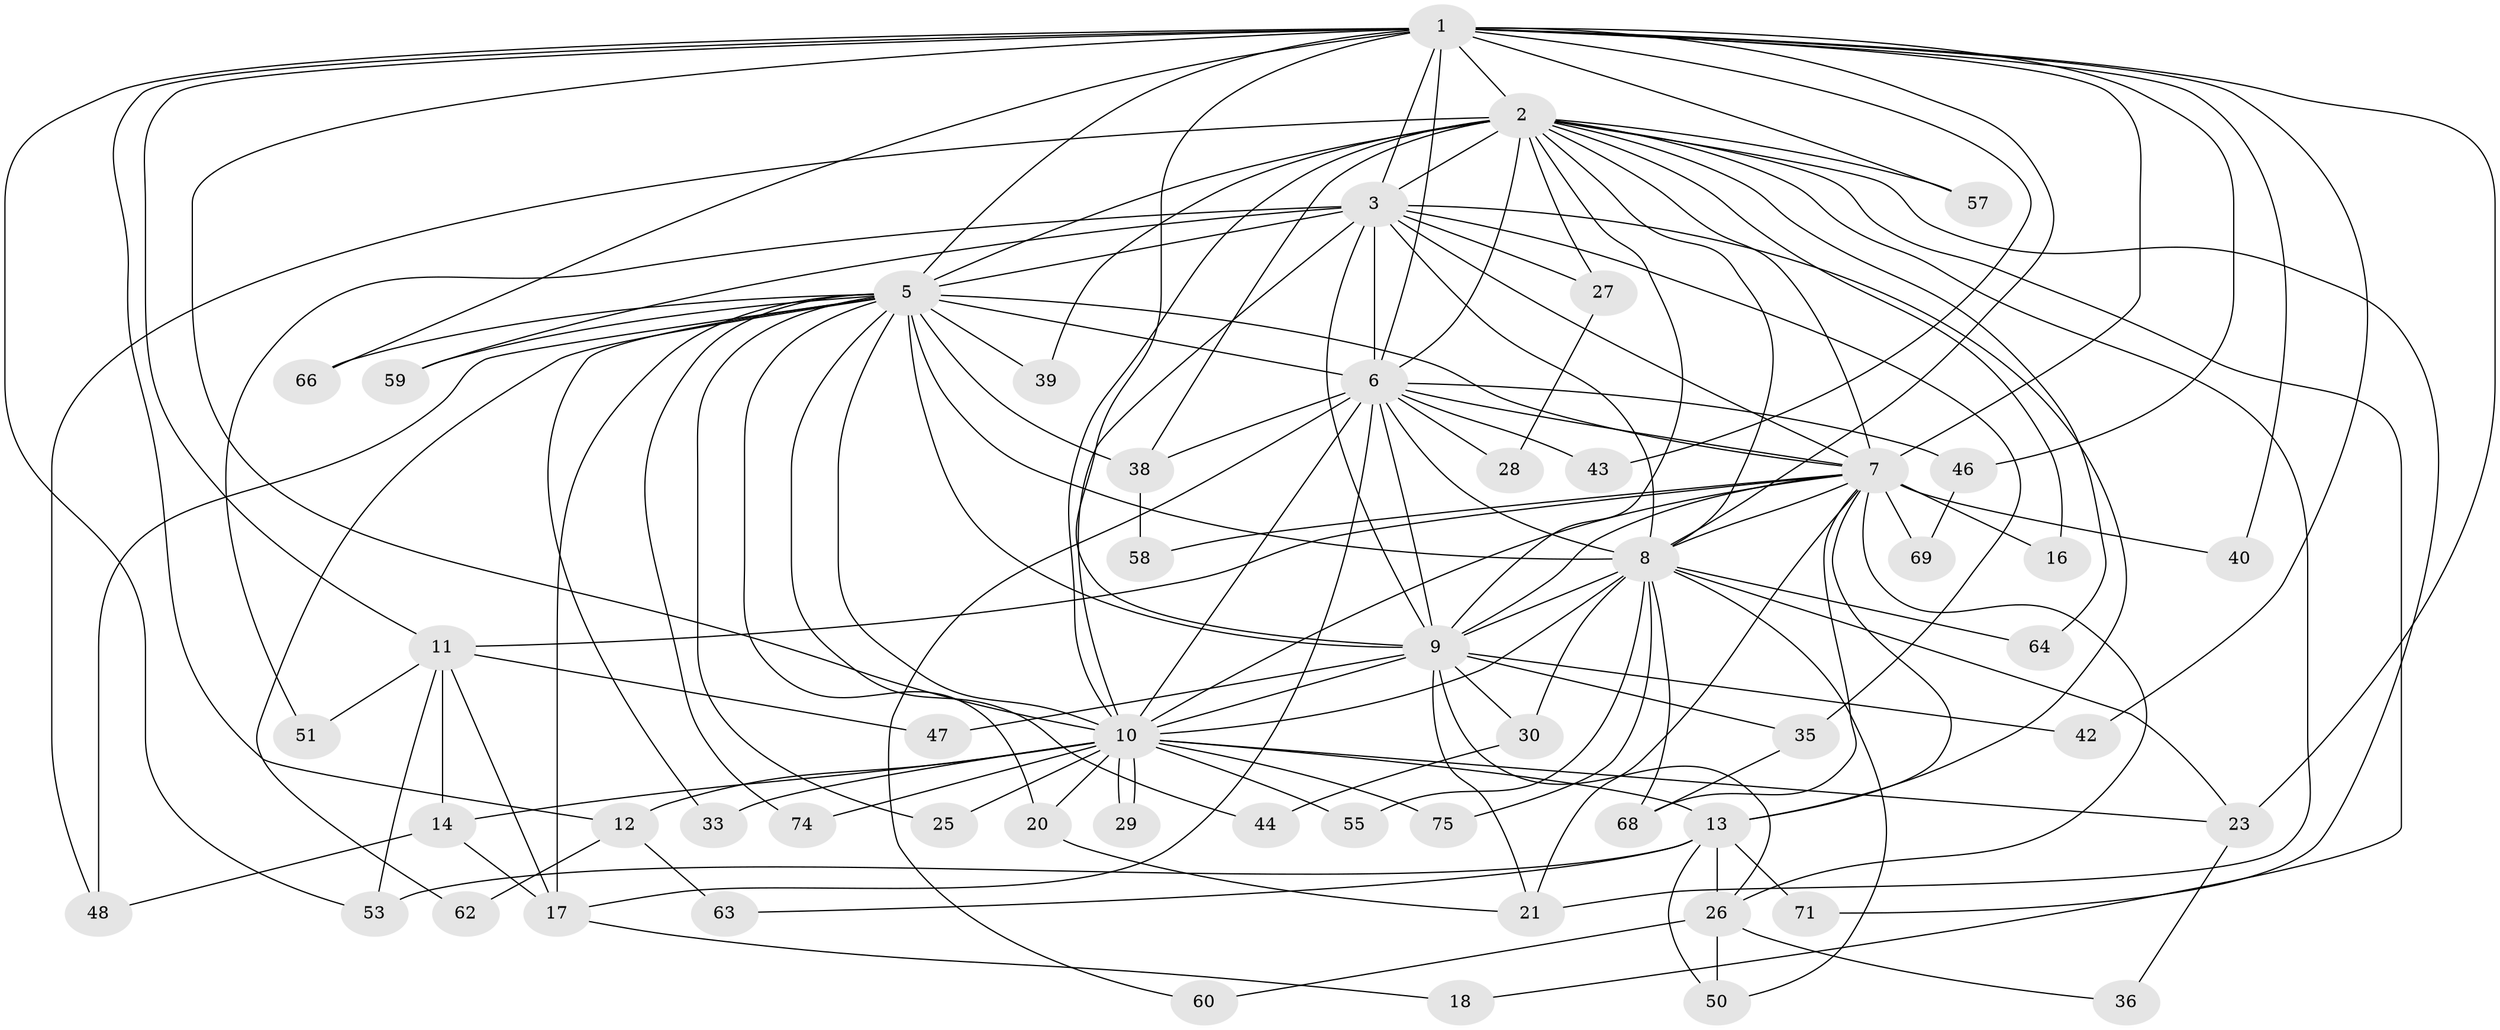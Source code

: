 // Generated by graph-tools (version 1.1) at 2025/51/02/27/25 19:51:41]
// undirected, 54 vertices, 138 edges
graph export_dot {
graph [start="1"]
  node [color=gray90,style=filled];
  1 [super="+4"];
  2 [super="+19"];
  3 [super="+32"];
  5 [super="+73"];
  6 [super="+72"];
  7 [super="+52"];
  8 [super="+31"];
  9 [super="+22"];
  10 [super="+15"];
  11 [super="+37"];
  12 [super="+34"];
  13 [super="+45"];
  14;
  16;
  17 [super="+61"];
  18;
  20 [super="+41"];
  21 [super="+24"];
  23 [super="+54"];
  25;
  26 [super="+65"];
  27;
  28;
  29;
  30;
  33;
  35;
  36;
  38;
  39;
  40;
  42;
  43;
  44;
  46;
  47;
  48 [super="+49"];
  50 [super="+67"];
  51;
  53 [super="+56"];
  55;
  57;
  58;
  59;
  60;
  62;
  63;
  64;
  66;
  68 [super="+70"];
  69;
  71;
  74;
  75;
  1 -- 2 [weight=2];
  1 -- 3 [weight=2];
  1 -- 5 [weight=2];
  1 -- 6 [weight=2];
  1 -- 7 [weight=2];
  1 -- 8 [weight=2];
  1 -- 9 [weight=2];
  1 -- 10 [weight=2];
  1 -- 11;
  1 -- 23;
  1 -- 42;
  1 -- 43;
  1 -- 46;
  1 -- 66;
  1 -- 40;
  1 -- 12 [weight=2];
  1 -- 57;
  1 -- 53;
  2 -- 3;
  2 -- 5 [weight=2];
  2 -- 6;
  2 -- 7;
  2 -- 8;
  2 -- 9;
  2 -- 10;
  2 -- 16;
  2 -- 18;
  2 -- 21;
  2 -- 27;
  2 -- 38;
  2 -- 39;
  2 -- 48;
  2 -- 57;
  2 -- 64;
  2 -- 71;
  3 -- 5 [weight=2];
  3 -- 6;
  3 -- 7;
  3 -- 8;
  3 -- 9;
  3 -- 10;
  3 -- 13;
  3 -- 27;
  3 -- 51;
  3 -- 59;
  3 -- 35;
  5 -- 6 [weight=2];
  5 -- 7;
  5 -- 8;
  5 -- 9;
  5 -- 10;
  5 -- 17;
  5 -- 20;
  5 -- 25;
  5 -- 33;
  5 -- 39;
  5 -- 44;
  5 -- 48;
  5 -- 59;
  5 -- 62;
  5 -- 66;
  5 -- 74;
  5 -- 38;
  6 -- 7;
  6 -- 8;
  6 -- 9;
  6 -- 10;
  6 -- 17;
  6 -- 28;
  6 -- 38;
  6 -- 43;
  6 -- 46;
  6 -- 60;
  7 -- 8;
  7 -- 9;
  7 -- 10 [weight=3];
  7 -- 11;
  7 -- 13;
  7 -- 16;
  7 -- 21;
  7 -- 26;
  7 -- 40;
  7 -- 58;
  7 -- 69;
  7 -- 68;
  8 -- 9 [weight=2];
  8 -- 10;
  8 -- 23;
  8 -- 30;
  8 -- 50;
  8 -- 55;
  8 -- 64;
  8 -- 75;
  8 -- 68;
  9 -- 10;
  9 -- 26;
  9 -- 35;
  9 -- 47;
  9 -- 21;
  9 -- 42;
  9 -- 30;
  10 -- 12;
  10 -- 14;
  10 -- 20;
  10 -- 25;
  10 -- 29;
  10 -- 29;
  10 -- 33;
  10 -- 55;
  10 -- 74;
  10 -- 75;
  10 -- 13;
  10 -- 23;
  11 -- 14;
  11 -- 47;
  11 -- 51;
  11 -- 17;
  11 -- 53;
  12 -- 62;
  12 -- 63;
  13 -- 50;
  13 -- 53;
  13 -- 63;
  13 -- 71;
  13 -- 26;
  14 -- 48;
  14 -- 17;
  17 -- 18;
  20 -- 21;
  23 -- 36;
  26 -- 36;
  26 -- 60;
  26 -- 50;
  27 -- 28;
  30 -- 44;
  35 -- 68;
  38 -- 58;
  46 -- 69;
}
